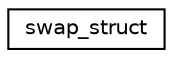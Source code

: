 digraph "Graphical Class Hierarchy"
{
  edge [fontname="Helvetica",fontsize="10",labelfontname="Helvetica",labelfontsize="10"];
  node [fontname="Helvetica",fontsize="10",shape=record];
  rankdir="LR";
  Node0 [label="swap_struct",height=0.2,width=0.4,color="black", fillcolor="white", style="filled",URL="$dd/dc1/structswap__struct.html"];
}
